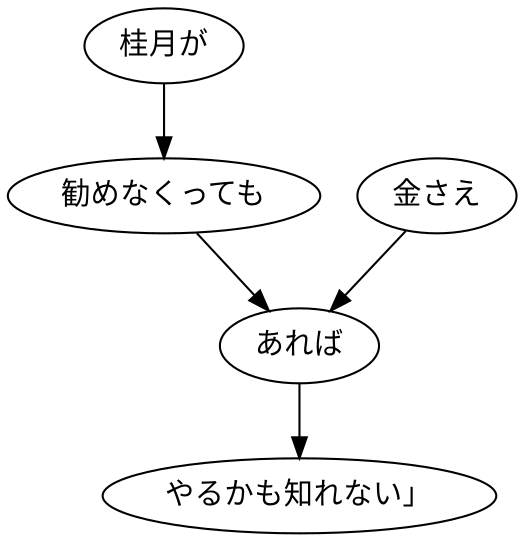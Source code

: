 digraph graph4659 {
	node0 [label="桂月が"];
	node1 [label="勧めなくっても"];
	node2 [label="金さえ"];
	node3 [label="あれば"];
	node4 [label="やるかも知れない」"];
	node0 -> node1;
	node1 -> node3;
	node2 -> node3;
	node3 -> node4;
}
